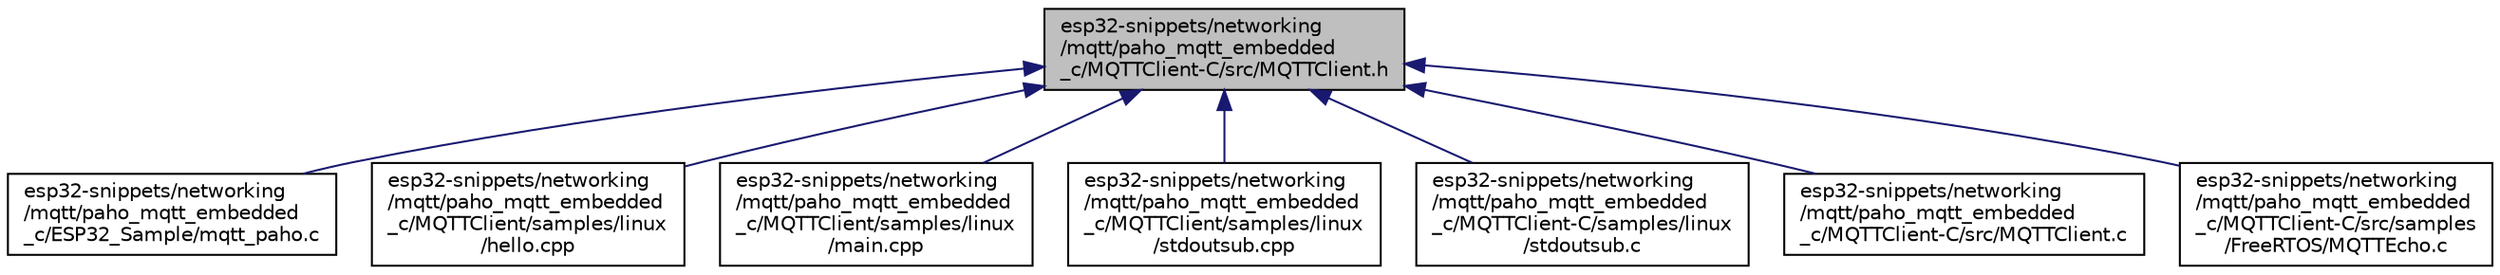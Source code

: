 digraph "esp32-snippets/networking/mqtt/paho_mqtt_embedded_c/MQTTClient-C/src/MQTTClient.h"
{
  edge [fontname="Helvetica",fontsize="10",labelfontname="Helvetica",labelfontsize="10"];
  node [fontname="Helvetica",fontsize="10",shape=record];
  Node23 [label="esp32-snippets/networking\l/mqtt/paho_mqtt_embedded\l_c/MQTTClient-C/src/MQTTClient.h",height=0.2,width=0.4,color="black", fillcolor="grey75", style="filled", fontcolor="black"];
  Node23 -> Node24 [dir="back",color="midnightblue",fontsize="10",style="solid",fontname="Helvetica"];
  Node24 [label="esp32-snippets/networking\l/mqtt/paho_mqtt_embedded\l_c/ESP32_Sample/mqtt_paho.c",height=0.2,width=0.4,color="black", fillcolor="white", style="filled",URL="$mqtt__paho_8c.html"];
  Node23 -> Node25 [dir="back",color="midnightblue",fontsize="10",style="solid",fontname="Helvetica"];
  Node25 [label="esp32-snippets/networking\l/mqtt/paho_mqtt_embedded\l_c/MQTTClient/samples/linux\l/hello.cpp",height=0.2,width=0.4,color="black", fillcolor="white", style="filled",URL="$hello_8cpp.html"];
  Node23 -> Node26 [dir="back",color="midnightblue",fontsize="10",style="solid",fontname="Helvetica"];
  Node26 [label="esp32-snippets/networking\l/mqtt/paho_mqtt_embedded\l_c/MQTTClient/samples/linux\l/main.cpp",height=0.2,width=0.4,color="black", fillcolor="white", style="filled",URL="$esp32-snippets_2networking_2mqtt_2paho__mqtt__embedded__c_2_m_q_t_t_client_2samples_2linux_2main_8cpp.html"];
  Node23 -> Node27 [dir="back",color="midnightblue",fontsize="10",style="solid",fontname="Helvetica"];
  Node27 [label="esp32-snippets/networking\l/mqtt/paho_mqtt_embedded\l_c/MQTTClient/samples/linux\l/stdoutsub.cpp",height=0.2,width=0.4,color="black", fillcolor="white", style="filled",URL="$stdoutsub_8cpp.html"];
  Node23 -> Node28 [dir="back",color="midnightblue",fontsize="10",style="solid",fontname="Helvetica"];
  Node28 [label="esp32-snippets/networking\l/mqtt/paho_mqtt_embedded\l_c/MQTTClient-C/samples/linux\l/stdoutsub.c",height=0.2,width=0.4,color="black", fillcolor="white", style="filled",URL="$stdoutsub_8c.html"];
  Node23 -> Node29 [dir="back",color="midnightblue",fontsize="10",style="solid",fontname="Helvetica"];
  Node29 [label="esp32-snippets/networking\l/mqtt/paho_mqtt_embedded\l_c/MQTTClient-C/src/MQTTClient.c",height=0.2,width=0.4,color="black", fillcolor="white", style="filled",URL="$_m_q_t_t_client_8c.html"];
  Node23 -> Node30 [dir="back",color="midnightblue",fontsize="10",style="solid",fontname="Helvetica"];
  Node30 [label="esp32-snippets/networking\l/mqtt/paho_mqtt_embedded\l_c/MQTTClient-C/src/samples\l/FreeRTOS/MQTTEcho.c",height=0.2,width=0.4,color="black", fillcolor="white", style="filled",URL="$_m_q_t_t_echo_8c.html"];
}
